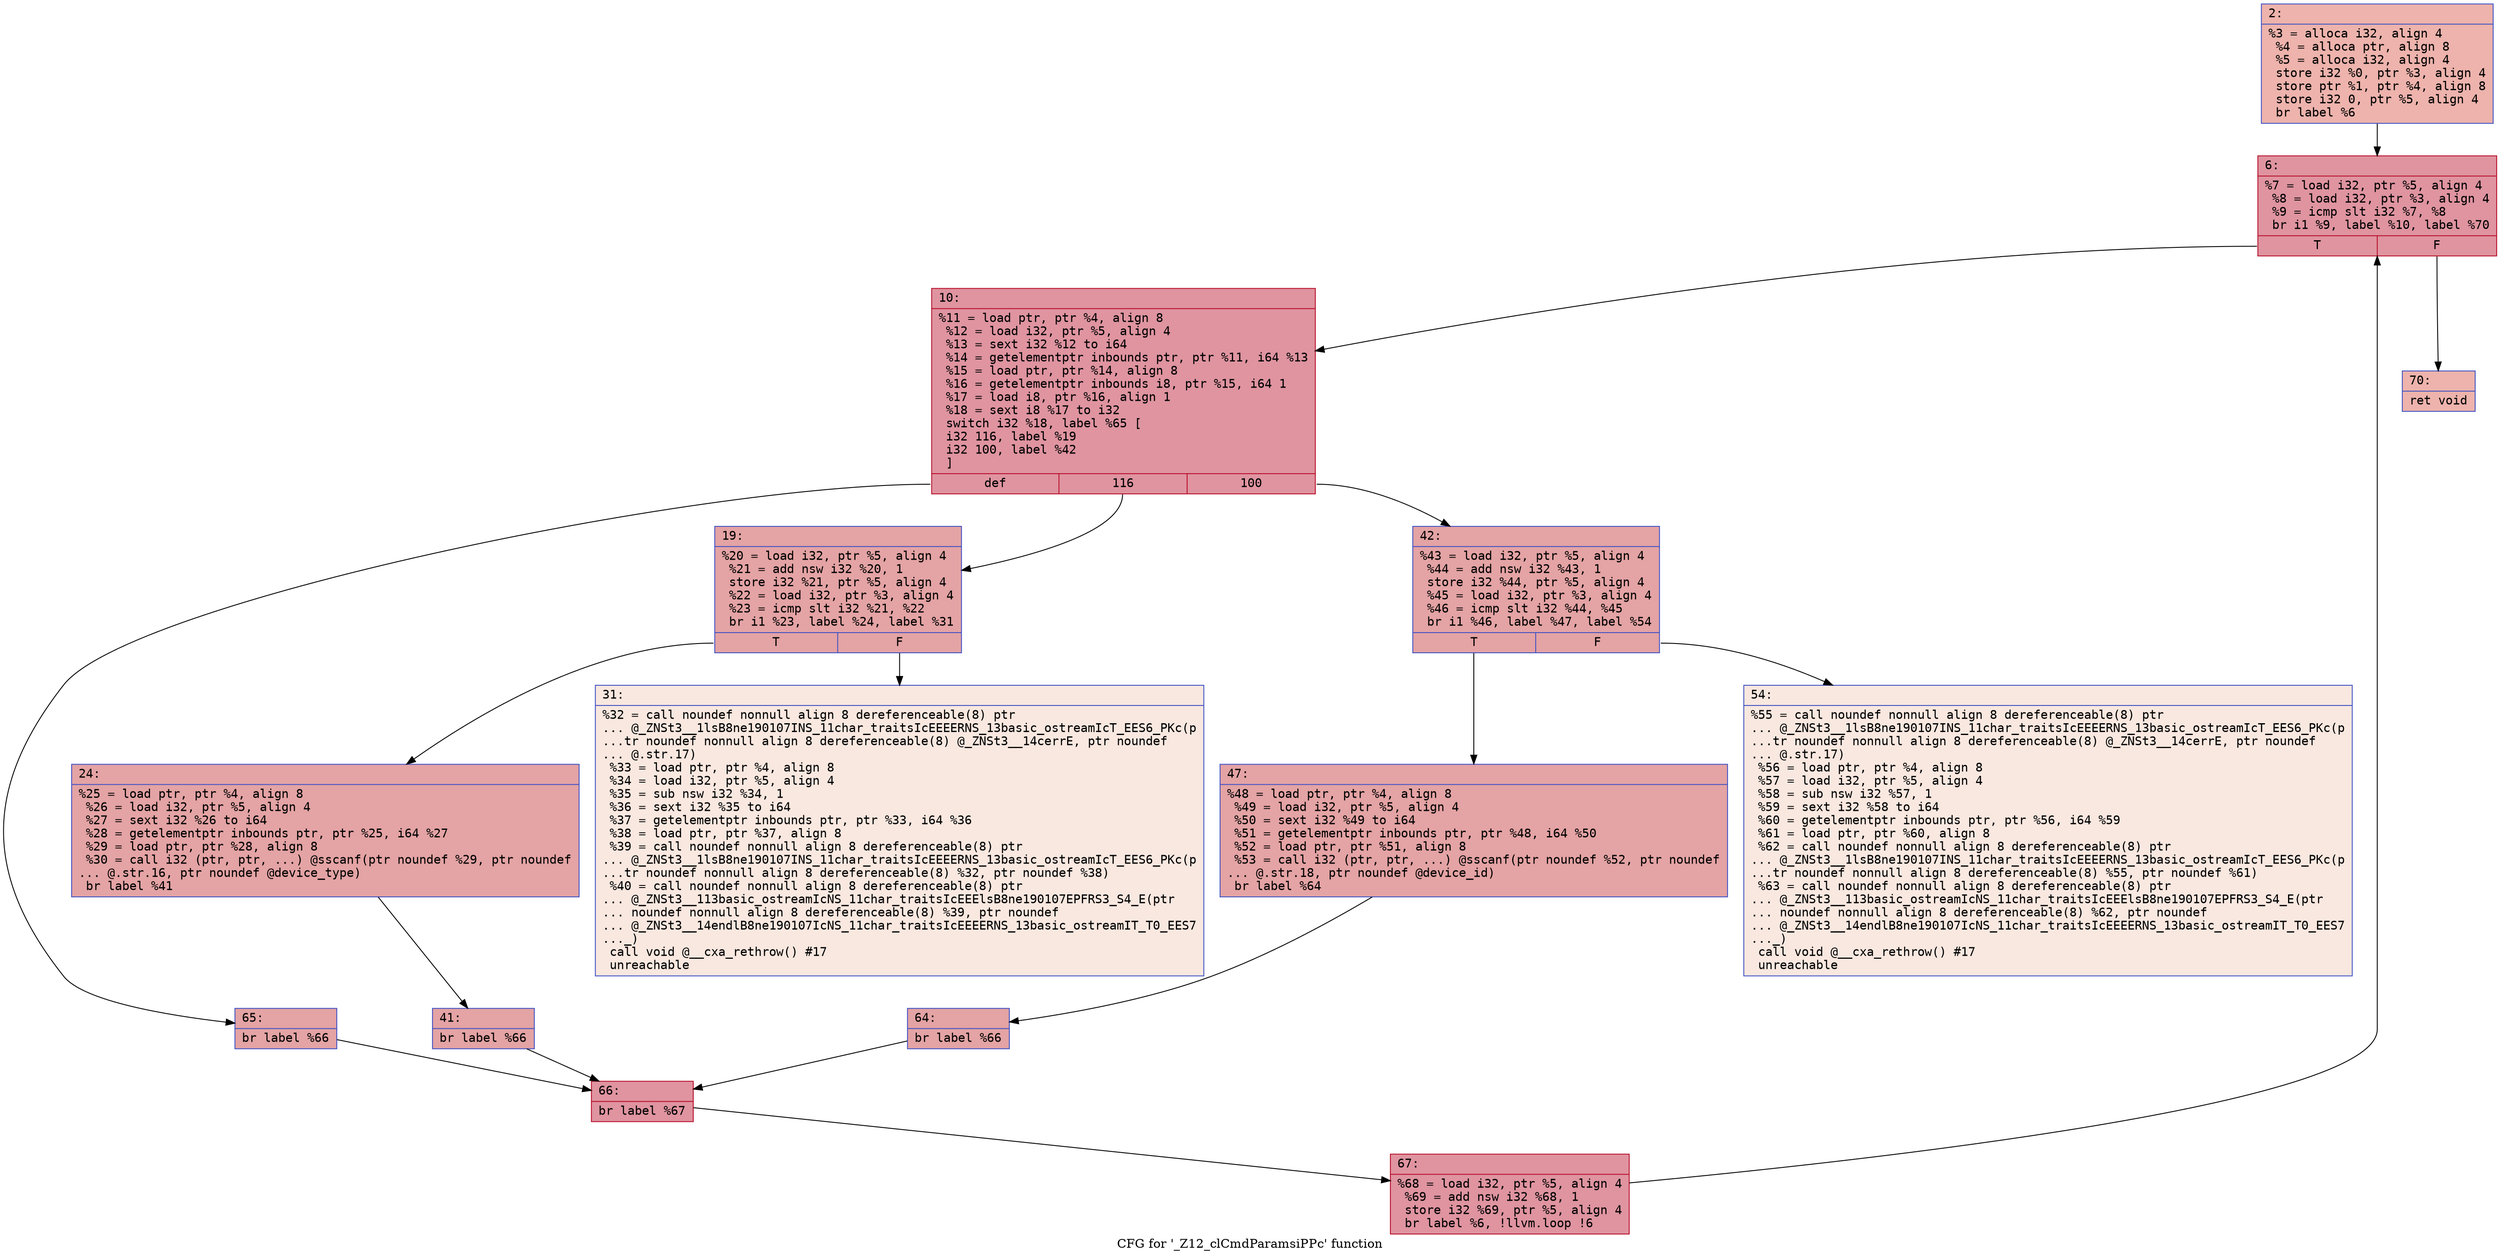 digraph "CFG for '_Z12_clCmdParamsiPPc' function" {
	label="CFG for '_Z12_clCmdParamsiPPc' function";

	Node0x600000d0c9b0 [shape=record,color="#3d50c3ff", style=filled, fillcolor="#d6524470" fontname="Courier",label="{2:\l|  %3 = alloca i32, align 4\l  %4 = alloca ptr, align 8\l  %5 = alloca i32, align 4\l  store i32 %0, ptr %3, align 4\l  store ptr %1, ptr %4, align 8\l  store i32 0, ptr %5, align 4\l  br label %6\l}"];
	Node0x600000d0c9b0 -> Node0x600000d0ca00[tooltip="2 -> 6\nProbability 100.00%" ];
	Node0x600000d0ca00 [shape=record,color="#b70d28ff", style=filled, fillcolor="#b70d2870" fontname="Courier",label="{6:\l|  %7 = load i32, ptr %5, align 4\l  %8 = load i32, ptr %3, align 4\l  %9 = icmp slt i32 %7, %8\l  br i1 %9, label %10, label %70\l|{<s0>T|<s1>F}}"];
	Node0x600000d0ca00:s0 -> Node0x600000d0ca50[tooltip="6 -> 10\nProbability 96.88%" ];
	Node0x600000d0ca00:s1 -> Node0x600000d0ce10[tooltip="6 -> 70\nProbability 3.12%" ];
	Node0x600000d0ca50 [shape=record,color="#b70d28ff", style=filled, fillcolor="#b70d2870" fontname="Courier",label="{10:\l|  %11 = load ptr, ptr %4, align 8\l  %12 = load i32, ptr %5, align 4\l  %13 = sext i32 %12 to i64\l  %14 = getelementptr inbounds ptr, ptr %11, i64 %13\l  %15 = load ptr, ptr %14, align 8\l  %16 = getelementptr inbounds i8, ptr %15, i64 1\l  %17 = load i8, ptr %16, align 1\l  %18 = sext i8 %17 to i32\l  switch i32 %18, label %65 [\l    i32 116, label %19\l    i32 100, label %42\l  ]\l|{<s0>def|<s1>116|<s2>100}}"];
	Node0x600000d0ca50:s0 -> Node0x600000d0cd20[tooltip="10 -> 65\nProbability 33.33%" ];
	Node0x600000d0ca50:s1 -> Node0x600000d0caa0[tooltip="10 -> 19\nProbability 33.33%" ];
	Node0x600000d0ca50:s2 -> Node0x600000d0cbe0[tooltip="10 -> 42\nProbability 33.33%" ];
	Node0x600000d0caa0 [shape=record,color="#3d50c3ff", style=filled, fillcolor="#c32e3170" fontname="Courier",label="{19:\l|  %20 = load i32, ptr %5, align 4\l  %21 = add nsw i32 %20, 1\l  store i32 %21, ptr %5, align 4\l  %22 = load i32, ptr %3, align 4\l  %23 = icmp slt i32 %21, %22\l  br i1 %23, label %24, label %31\l|{<s0>T|<s1>F}}"];
	Node0x600000d0caa0:s0 -> Node0x600000d0caf0[tooltip="19 -> 24\nProbability 100.00%" ];
	Node0x600000d0caa0:s1 -> Node0x600000d0cb40[tooltip="19 -> 31\nProbability 0.00%" ];
	Node0x600000d0caf0 [shape=record,color="#3d50c3ff", style=filled, fillcolor="#c32e3170" fontname="Courier",label="{24:\l|  %25 = load ptr, ptr %4, align 8\l  %26 = load i32, ptr %5, align 4\l  %27 = sext i32 %26 to i64\l  %28 = getelementptr inbounds ptr, ptr %25, i64 %27\l  %29 = load ptr, ptr %28, align 8\l  %30 = call i32 (ptr, ptr, ...) @sscanf(ptr noundef %29, ptr noundef\l... @.str.16, ptr noundef @device_type)\l  br label %41\l}"];
	Node0x600000d0caf0 -> Node0x600000d0cb90[tooltip="24 -> 41\nProbability 100.00%" ];
	Node0x600000d0cb40 [shape=record,color="#3d50c3ff", style=filled, fillcolor="#f1ccb870" fontname="Courier",label="{31:\l|  %32 = call noundef nonnull align 8 dereferenceable(8) ptr\l... @_ZNSt3__1lsB8ne190107INS_11char_traitsIcEEEERNS_13basic_ostreamIcT_EES6_PKc(p\l...tr noundef nonnull align 8 dereferenceable(8) @_ZNSt3__14cerrE, ptr noundef\l... @.str.17)\l  %33 = load ptr, ptr %4, align 8\l  %34 = load i32, ptr %5, align 4\l  %35 = sub nsw i32 %34, 1\l  %36 = sext i32 %35 to i64\l  %37 = getelementptr inbounds ptr, ptr %33, i64 %36\l  %38 = load ptr, ptr %37, align 8\l  %39 = call noundef nonnull align 8 dereferenceable(8) ptr\l... @_ZNSt3__1lsB8ne190107INS_11char_traitsIcEEEERNS_13basic_ostreamIcT_EES6_PKc(p\l...tr noundef nonnull align 8 dereferenceable(8) %32, ptr noundef %38)\l  %40 = call noundef nonnull align 8 dereferenceable(8) ptr\l... @_ZNSt3__113basic_ostreamIcNS_11char_traitsIcEEElsB8ne190107EPFRS3_S4_E(ptr\l... noundef nonnull align 8 dereferenceable(8) %39, ptr noundef\l... @_ZNSt3__14endlB8ne190107IcNS_11char_traitsIcEEEERNS_13basic_ostreamIT_T0_EES7\l..._)\l  call void @__cxa_rethrow() #17\l  unreachable\l}"];
	Node0x600000d0cb90 [shape=record,color="#3d50c3ff", style=filled, fillcolor="#c32e3170" fontname="Courier",label="{41:\l|  br label %66\l}"];
	Node0x600000d0cb90 -> Node0x600000d0cd70[tooltip="41 -> 66\nProbability 100.00%" ];
	Node0x600000d0cbe0 [shape=record,color="#3d50c3ff", style=filled, fillcolor="#c32e3170" fontname="Courier",label="{42:\l|  %43 = load i32, ptr %5, align 4\l  %44 = add nsw i32 %43, 1\l  store i32 %44, ptr %5, align 4\l  %45 = load i32, ptr %3, align 4\l  %46 = icmp slt i32 %44, %45\l  br i1 %46, label %47, label %54\l|{<s0>T|<s1>F}}"];
	Node0x600000d0cbe0:s0 -> Node0x600000d0cc30[tooltip="42 -> 47\nProbability 100.00%" ];
	Node0x600000d0cbe0:s1 -> Node0x600000d0cc80[tooltip="42 -> 54\nProbability 0.00%" ];
	Node0x600000d0cc30 [shape=record,color="#3d50c3ff", style=filled, fillcolor="#c32e3170" fontname="Courier",label="{47:\l|  %48 = load ptr, ptr %4, align 8\l  %49 = load i32, ptr %5, align 4\l  %50 = sext i32 %49 to i64\l  %51 = getelementptr inbounds ptr, ptr %48, i64 %50\l  %52 = load ptr, ptr %51, align 8\l  %53 = call i32 (ptr, ptr, ...) @sscanf(ptr noundef %52, ptr noundef\l... @.str.18, ptr noundef @device_id)\l  br label %64\l}"];
	Node0x600000d0cc30 -> Node0x600000d0ccd0[tooltip="47 -> 64\nProbability 100.00%" ];
	Node0x600000d0cc80 [shape=record,color="#3d50c3ff", style=filled, fillcolor="#f1ccb870" fontname="Courier",label="{54:\l|  %55 = call noundef nonnull align 8 dereferenceable(8) ptr\l... @_ZNSt3__1lsB8ne190107INS_11char_traitsIcEEEERNS_13basic_ostreamIcT_EES6_PKc(p\l...tr noundef nonnull align 8 dereferenceable(8) @_ZNSt3__14cerrE, ptr noundef\l... @.str.17)\l  %56 = load ptr, ptr %4, align 8\l  %57 = load i32, ptr %5, align 4\l  %58 = sub nsw i32 %57, 1\l  %59 = sext i32 %58 to i64\l  %60 = getelementptr inbounds ptr, ptr %56, i64 %59\l  %61 = load ptr, ptr %60, align 8\l  %62 = call noundef nonnull align 8 dereferenceable(8) ptr\l... @_ZNSt3__1lsB8ne190107INS_11char_traitsIcEEEERNS_13basic_ostreamIcT_EES6_PKc(p\l...tr noundef nonnull align 8 dereferenceable(8) %55, ptr noundef %61)\l  %63 = call noundef nonnull align 8 dereferenceable(8) ptr\l... @_ZNSt3__113basic_ostreamIcNS_11char_traitsIcEEElsB8ne190107EPFRS3_S4_E(ptr\l... noundef nonnull align 8 dereferenceable(8) %62, ptr noundef\l... @_ZNSt3__14endlB8ne190107IcNS_11char_traitsIcEEEERNS_13basic_ostreamIT_T0_EES7\l..._)\l  call void @__cxa_rethrow() #17\l  unreachable\l}"];
	Node0x600000d0ccd0 [shape=record,color="#3d50c3ff", style=filled, fillcolor="#c32e3170" fontname="Courier",label="{64:\l|  br label %66\l}"];
	Node0x600000d0ccd0 -> Node0x600000d0cd70[tooltip="64 -> 66\nProbability 100.00%" ];
	Node0x600000d0cd20 [shape=record,color="#3d50c3ff", style=filled, fillcolor="#c32e3170" fontname="Courier",label="{65:\l|  br label %66\l}"];
	Node0x600000d0cd20 -> Node0x600000d0cd70[tooltip="65 -> 66\nProbability 100.00%" ];
	Node0x600000d0cd70 [shape=record,color="#b70d28ff", style=filled, fillcolor="#b70d2870" fontname="Courier",label="{66:\l|  br label %67\l}"];
	Node0x600000d0cd70 -> Node0x600000d0cdc0[tooltip="66 -> 67\nProbability 100.00%" ];
	Node0x600000d0cdc0 [shape=record,color="#b70d28ff", style=filled, fillcolor="#b70d2870" fontname="Courier",label="{67:\l|  %68 = load i32, ptr %5, align 4\l  %69 = add nsw i32 %68, 1\l  store i32 %69, ptr %5, align 4\l  br label %6, !llvm.loop !6\l}"];
	Node0x600000d0cdc0 -> Node0x600000d0ca00[tooltip="67 -> 6\nProbability 100.00%" ];
	Node0x600000d0ce10 [shape=record,color="#3d50c3ff", style=filled, fillcolor="#d6524470" fontname="Courier",label="{70:\l|  ret void\l}"];
}
